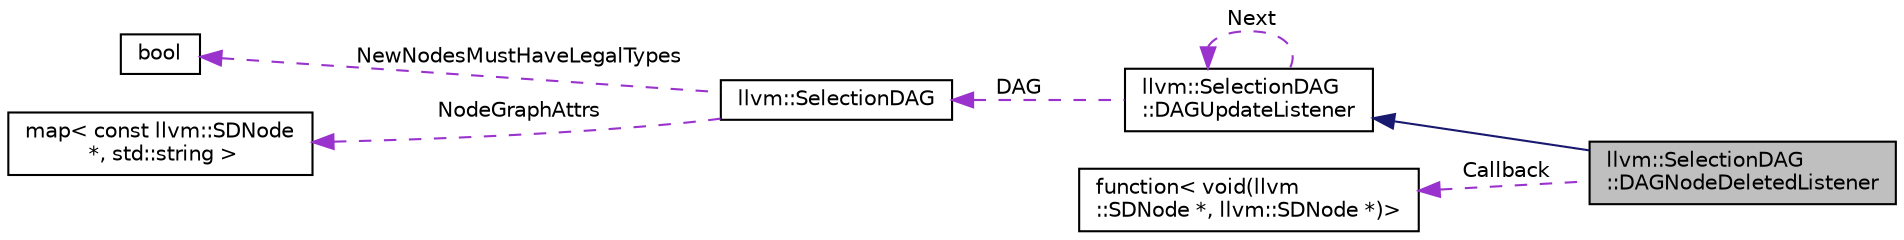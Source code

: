 digraph "llvm::SelectionDAG::DAGNodeDeletedListener"
{
 // LATEX_PDF_SIZE
  bgcolor="transparent";
  edge [fontname="Helvetica",fontsize="10",labelfontname="Helvetica",labelfontsize="10"];
  node [fontname="Helvetica",fontsize="10",shape="box"];
  rankdir="LR";
  Node1 [label="llvm::SelectionDAG\l::DAGNodeDeletedListener",height=0.2,width=0.4,color="black", fillcolor="grey75", style="filled", fontcolor="black",tooltip=" "];
  Node2 -> Node1 [dir="back",color="midnightblue",fontsize="10",style="solid",fontname="Helvetica"];
  Node2 [label="llvm::SelectionDAG\l::DAGUpdateListener",height=0.2,width=0.4,color="black",URL="$structllvm_1_1SelectionDAG_1_1DAGUpdateListener.html",tooltip="Clients of various APIs that cause global effects on the DAG can optionally implement this interface."];
  Node2 -> Node2 [dir="back",color="darkorchid3",fontsize="10",style="dashed",label=" Next" ,fontname="Helvetica"];
  Node3 -> Node2 [dir="back",color="darkorchid3",fontsize="10",style="dashed",label=" DAG" ,fontname="Helvetica"];
  Node3 [label="llvm::SelectionDAG",height=0.2,width=0.4,color="black",URL="$classllvm_1_1SelectionDAG.html",tooltip="This is used to represent a portion of an LLVM function in a low-level Data Dependence DAG representa..."];
  Node4 -> Node3 [dir="back",color="darkorchid3",fontsize="10",style="dashed",label=" NewNodesMustHaveLegalTypes" ,fontname="Helvetica"];
  Node4 [label="bool",height=0.2,width=0.4,color="black",URL="$classbool.html",tooltip=" "];
  Node5 -> Node3 [dir="back",color="darkorchid3",fontsize="10",style="dashed",label=" NodeGraphAttrs" ,fontname="Helvetica"];
  Node5 [label="map\< const llvm::SDNode\l *, std::string \>",height=0.2,width=0.4,color="black",tooltip=" "];
  Node6 -> Node1 [dir="back",color="darkorchid3",fontsize="10",style="dashed",label=" Callback" ,fontname="Helvetica"];
  Node6 [label="function\< void(llvm\l::SDNode *, llvm::SDNode *)\>",height=0.2,width=0.4,color="black",tooltip=" "];
}
